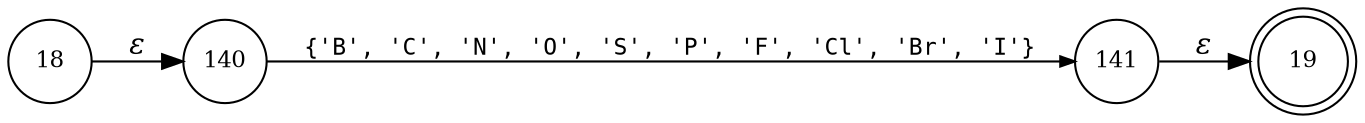 digraph ATN {
rankdir=LR;
s19[fontsize=11, label="19", shape=doublecircle, fixedsize=true, width=.6];
s18[fontsize=11,label="18", shape=circle, fixedsize=true, width=.55, peripheries=1];
s140[fontsize=11,label="140", shape=circle, fixedsize=true, width=.55, peripheries=1];
s141[fontsize=11,label="141", shape=circle, fixedsize=true, width=.55, peripheries=1];
s18 -> s140 [fontname="Times-Italic", label="&epsilon;"];
s140 -> s141 [fontsize=11, fontname="Courier", arrowsize=.7, label = "{'B', 'C', 'N', 'O', 'S', 'P', 'F', 'Cl', 'Br', 'I'}", arrowhead = normal];
s141 -> s19 [fontname="Times-Italic", label="&epsilon;"];
}